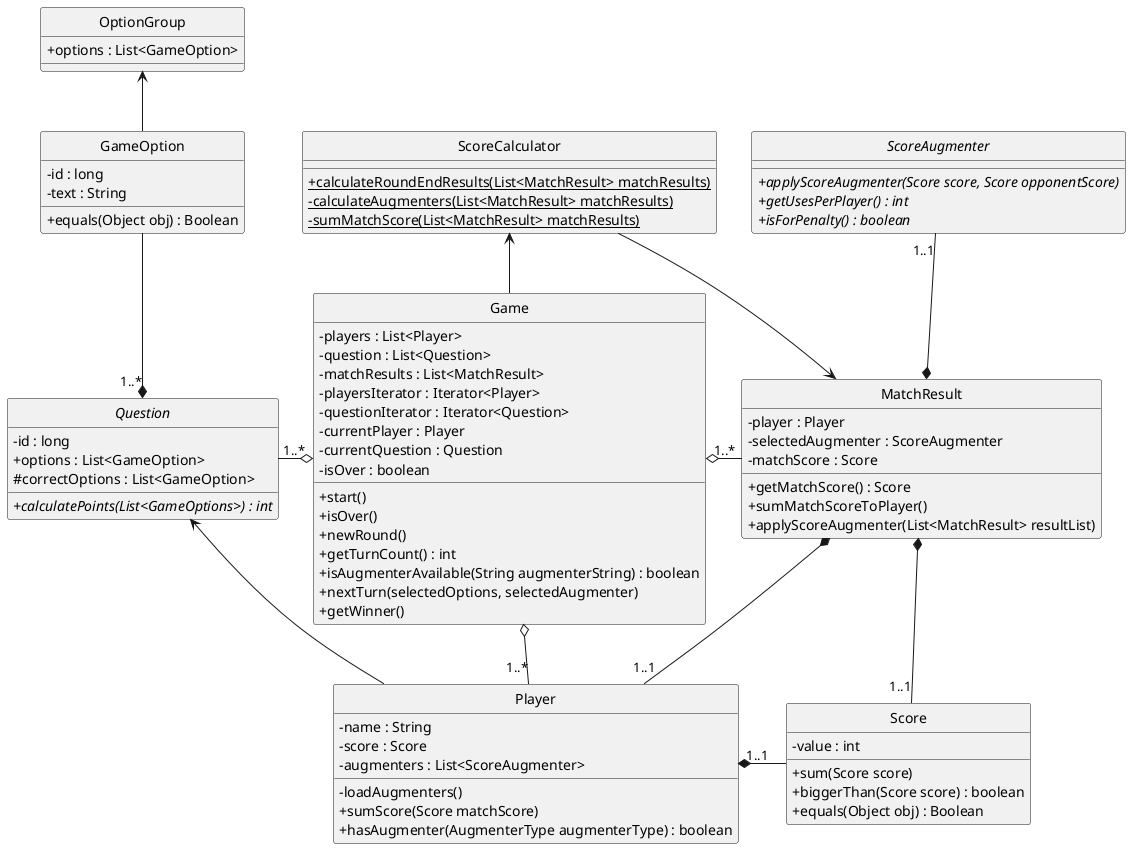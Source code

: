 @startuml DiagramaUML-Clases-TP2
hide circle
skinparam classAttributeIconSize 0

abstract Question{
    - id : long
    + options : List<GameOption>
    # correctOptions : List<GameOption>
    + {abstract}calculatePoints(List<GameOptions>) : int
}

class GameOption{
    - id : long
	- text : String
    + equals(Object obj) : Boolean
}

class OptionGroup{
    + options : List<GameOption>
}

class MatchResult{
    - player : Player
	- selectedAugmenter : ScoreAugmenter
	- matchScore : Score
    + getMatchScore() : Score
    + sumMatchScoreToPlayer()
    + applyScoreAugmenter(List<MatchResult> resultList) 
}

class Score{
    - value : int
    + sum(Score score)
    + biggerThan(Score score) : boolean
    + equals(Object obj) : Boolean
}

class Game{	
    - players : List<Player>
	- question : List<Question>
    - matchResults : List<MatchResult>
    - playersIterator : Iterator<Player>
    - questionIterator : Iterator<Question>
	- currentPlayer : Player
    - currentQuestion : Question
    - isOver : boolean
    + start()
    + isOver()
    + newRound()
    + getTurnCount() : int
    + isAugmenterAvailable(String augmenterString) : boolean
    + nextTurn(selectedOptions, selectedAugmenter)
    + getWinner()
}

class ScoreCalculator{
    + {static} calculateRoundEndResults(List<MatchResult> matchResults)
	- {static} calculateAugmenters(List<MatchResult> matchResults)
    - {static} sumMatchScore(List<MatchResult> matchResults)
}

class Player{
    - name : String
	- score : Score
    - augmenters : List<ScoreAugmenter>
	- loadAugmenters()
    + sumScore(Score matchScore)
    + hasAugmenter(AugmenterType augmenterType) : boolean
}

abstract ScoreAugmenter{
    + {abstract}applyScoreAugmenter(Score score, Score opponentScore)
    + {abstract}getUsesPerPlayer() : int 
    + {abstract}isForPenalty() : boolean
}


Game  o--left"1..*"  Question
Game o--"1..*"  Player
Game o--right"1..*"  MatchResult
Game --up> ScoreCalculator

MatchResult *--up"1..1" ScoreAugmenter
MatchResult *--"1..1" Player
MatchResult *--down"1..1" Score 

ScoreCalculator --> MatchResult

Player --up> Question

Player "1..1"*--right Score

Question "1..*"*--up GameOption
GameOption --up> OptionGroup

@enduml